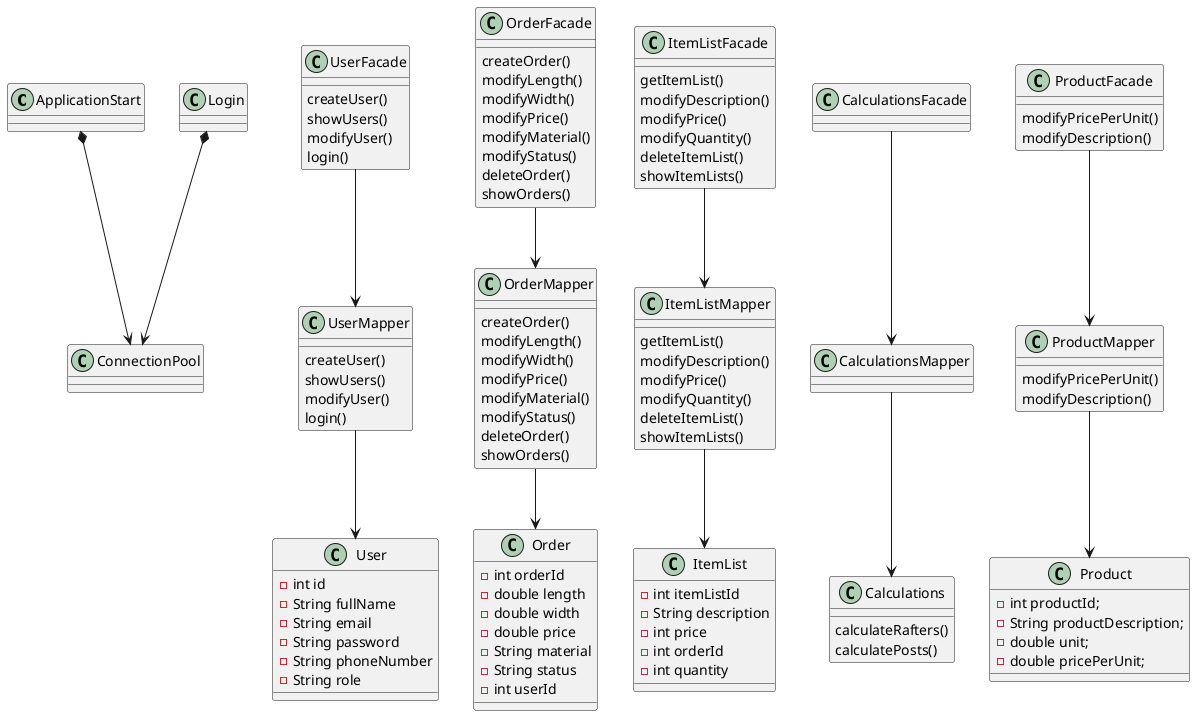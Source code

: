 @startuml
'https://plantuml.com/class-diagram
class ApplicationStart
class ConnectionPool
class Login

ApplicationStart *--> ConnectionPool
Login *--> ConnectionPool

class User
{
    -int id
    -String fullName
    -String email
    -String password
    -String phoneNumber
    -String role
}
class UserMapper
{
    createUser()
    showUsers()
    modifyUser()
    login()
}
class UserFacade
{
    createUser()
    showUsers()
    modifyUser()
    login()
}


class Order
{
    -int orderId
    -double length
    -double width
    -double price
    -String material
    -String status
    -int userId
}
class OrderMapper
{
    createOrder()
    modifyLength()
    modifyWidth()
    modifyPrice()
    modifyMaterial()
    modifyStatus()
    deleteOrder()
    showOrders()
}
class OrderFacade
{
  createOrder()
    modifyLength()
    modifyWidth()
    modifyPrice()
    modifyMaterial()
    modifyStatus()
    deleteOrder()
    showOrders()
}

class ItemList
{
    -int itemListId
    -String description
    -int price
    -int orderId
    -int quantity

}
class ItemListMapper
{
    getItemList()
    modifyDescription()
    modifyPrice()
    modifyQuantity()
    deleteItemList()
    showItemLists()
}
class ItemListFacade
{
    getItemList()
    modifyDescription()
    modifyPrice()
    modifyQuantity()
    deleteItemList()
    showItemLists()
}

class Calculations
{
    calculateRafters()
    calculatePosts()


}
class CalculationsMapper
class CalculationsFacade

class Product
{
   -int productId;
   -String productDescription;
   -double unit;
   -double pricePerUnit;
}
class ProductMapper
{
modifyPricePerUnit()
modifyDescription()
}

class ProductFacade
{
modifyPricePerUnit()
modifyDescription()
}

UserFacade --> UserMapper
UserMapper --> User

OrderFacade --> OrderMapper
OrderMapper --> Order

ItemListFacade --> ItemListMapper
ItemListMapper --> ItemList

CalculationsFacade --> CalculationsMapper
CalculationsMapper --> Calculations

ProductFacade --> ProductMapper
ProductMapper --> Product


@enduml

